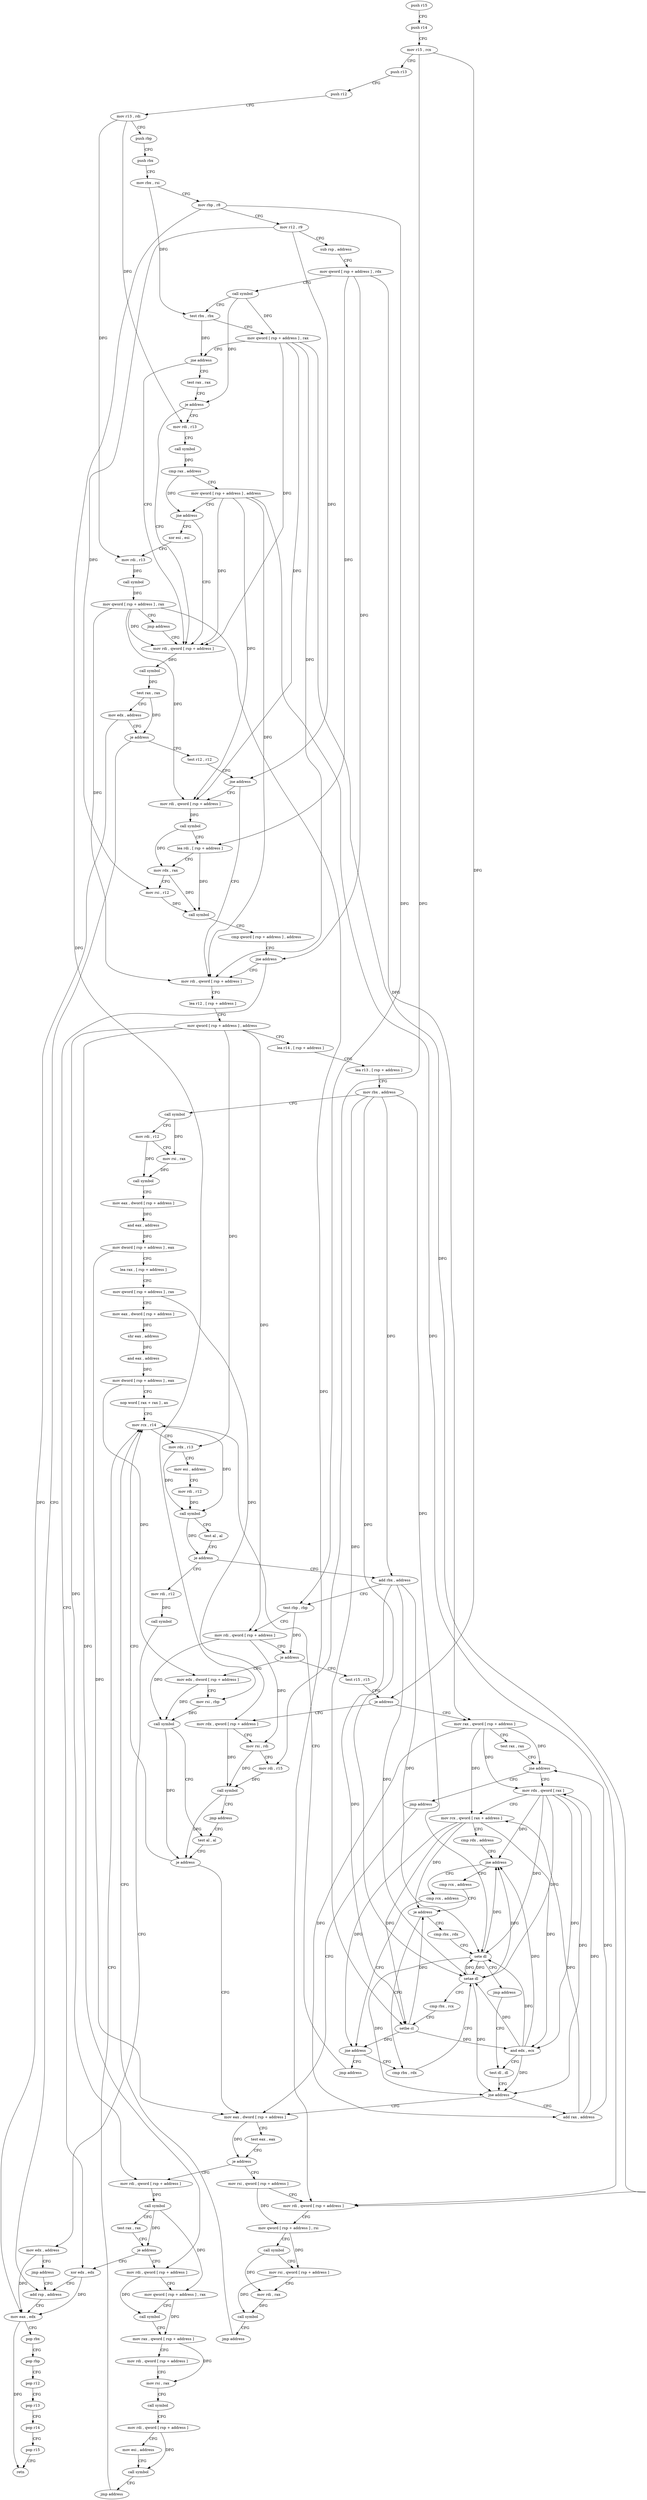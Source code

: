 digraph "func" {
"101216" [label = "push r15" ]
"101218" [label = "push r14" ]
"101220" [label = "mov r15 , rcx" ]
"101223" [label = "push r13" ]
"101225" [label = "push r12" ]
"101227" [label = "mov r13 , rdi" ]
"101230" [label = "push rbp" ]
"101231" [label = "push rbx" ]
"101232" [label = "mov rbx , rsi" ]
"101235" [label = "mov rbp , r8" ]
"101238" [label = "mov r12 , r9" ]
"101241" [label = "sub rsp , address" ]
"101248" [label = "mov qword [ rsp + address ] , rdx" ]
"101253" [label = "call symbol" ]
"101258" [label = "test rbx , rbx" ]
"101261" [label = "mov qword [ rsp + address ] , rax" ]
"101266" [label = "jne address" ]
"101277" [label = "mov rdi , qword [ rsp + address ]" ]
"101268" [label = "test rax , rax" ]
"101282" [label = "call symbol" ]
"101287" [label = "test rax , rax" ]
"101290" [label = "mov edx , address" ]
"101295" [label = "je address" ]
"101768" [label = "add rsp , address" ]
"101301" [label = "test r12 , r12" ]
"101271" [label = "je address" ]
"101792" [label = "mov rdi , r13" ]
"101775" [label = "mov eax , edx" ]
"101777" [label = "pop rbx" ]
"101778" [label = "pop rbp" ]
"101779" [label = "pop r12" ]
"101781" [label = "pop r13" ]
"101783" [label = "pop r14" ]
"101785" [label = "pop r15" ]
"101787" [label = "retn" ]
"101304" [label = "jne address" ]
"101728" [label = "mov rdi , qword [ rsp + address ]" ]
"101310" [label = "mov rdi , qword [ rsp + address ]" ]
"101795" [label = "call symbol" ]
"101800" [label = "cmp rax , address" ]
"101804" [label = "mov qword [ rsp + address ] , address" ]
"101813" [label = "jne address" ]
"101819" [label = "xor esi , esi" ]
"101733" [label = "call symbol" ]
"101738" [label = "lea rdi , [ rsp + address ]" ]
"101743" [label = "mov rdx , rax" ]
"101746" [label = "mov rsi , r12" ]
"101749" [label = "call symbol" ]
"101754" [label = "cmp qword [ rsp + address ] , address" ]
"101760" [label = "jne address" ]
"101766" [label = "xor edx , edx" ]
"101315" [label = "lea r12 , [ rsp + address ]" ]
"101320" [label = "mov qword [ rsp + address ] , address" ]
"101329" [label = "lea r14 , [ rsp + address ]" ]
"101334" [label = "lea r13 , [ rsp + address ]" ]
"101339" [label = "mov rbx , address" ]
"101346" [label = "call symbol" ]
"101351" [label = "mov rdi , r12" ]
"101354" [label = "mov rsi , rax" ]
"101357" [label = "call symbol" ]
"101362" [label = "mov eax , dword [ rsp + address ]" ]
"101369" [label = "and eax , address" ]
"101372" [label = "mov dword [ rsp + address ] , eax" ]
"101376" [label = "lea rax , [ rsp + address ]" ]
"101381" [label = "mov qword [ rsp + address ] , rax" ]
"101386" [label = "mov eax , dword [ rsp + address ]" ]
"101393" [label = "shr eax , address" ]
"101395" [label = "and eax , address" ]
"101398" [label = "mov dword [ rsp + address ] , eax" ]
"101402" [label = "nop word [ rax + rax ] , ax" ]
"101408" [label = "mov rcx , r14" ]
"101821" [label = "mov rdi , r13" ]
"101824" [label = "call symbol" ]
"101829" [label = "mov qword [ rsp + address ] , rax" ]
"101834" [label = "jmp address" ]
"101840" [label = "mov rdi , r12" ]
"101843" [label = "call symbol" ]
"101848" [label = "mov edx , address" ]
"101853" [label = "jmp address" ]
"101435" [label = "add rbx , address" ]
"101439" [label = "test rbp , rbp" ]
"101442" [label = "mov rdi , qword [ rsp + address ]" ]
"101447" [label = "je address" ]
"101552" [label = "test r15 , r15" ]
"101449" [label = "mov edx , dword [ rsp + address ]" ]
"101555" [label = "je address" ]
"101632" [label = "mov rax , qword [ rsp + address ]" ]
"101557" [label = "mov rdx , qword [ rsp + address ]" ]
"101453" [label = "mov rsi , rbp" ]
"101456" [label = "call symbol" ]
"101461" [label = "test al , al" ]
"101637" [label = "test rax , rax" ]
"101640" [label = "jne address" ]
"101680" [label = "mov rdx , qword [ rax ]" ]
"101642" [label = "jmp address" ]
"101562" [label = "mov rsi , rdi" ]
"101565" [label = "mov rdi , r15" ]
"101568" [label = "call symbol" ]
"101573" [label = "jmp address" ]
"101411" [label = "mov rdx , r13" ]
"101414" [label = "mov esi , address" ]
"101419" [label = "mov rdi , r12" ]
"101422" [label = "call symbol" ]
"101427" [label = "test al , al" ]
"101429" [label = "je address" ]
"101465" [label = "mov eax , dword [ rsp + address ]" ]
"101469" [label = "test eax , eax" ]
"101471" [label = "je address" ]
"101584" [label = "mov rsi , qword [ rsp + address ]" ]
"101473" [label = "mov rdi , qword [ rsp + address ]" ]
"101683" [label = "mov rcx , qword [ rax + address ]" ]
"101687" [label = "cmp rdx , address" ]
"101691" [label = "jne address" ]
"101648" [label = "cmp rcx , address" ]
"101693" [label = "cmp rcx , address" ]
"101463" [label = "je address" ]
"101589" [label = "mov rdi , qword [ rsp + address ]" ]
"101594" [label = "mov qword [ rsp + address ] , rsi" ]
"101599" [label = "call symbol" ]
"101604" [label = "mov rsi , qword [ rsp + address ]" ]
"101609" [label = "mov rdi , rax" ]
"101612" [label = "call symbol" ]
"101617" [label = "jmp address" ]
"101478" [label = "call symbol" ]
"101483" [label = "test rax , rax" ]
"101486" [label = "je address" ]
"101492" [label = "mov rdi , qword [ rsp + address ]" ]
"101652" [label = "je address" ]
"101712" [label = "cmp rbx , rdx" ]
"101654" [label = "cmp rbx , rdx" ]
"101697" [label = "jne address" ]
"101699" [label = "jmp address" ]
"101497" [label = "mov qword [ rsp + address ] , rax" ]
"101502" [label = "call symbol" ]
"101507" [label = "mov rax , qword [ rsp + address ]" ]
"101512" [label = "mov rdi , qword [ rsp + address ]" ]
"101517" [label = "mov rsi , rax" ]
"101520" [label = "call symbol" ]
"101525" [label = "mov rdi , qword [ rsp + address ]" ]
"101530" [label = "mov esi , address" ]
"101535" [label = "call symbol" ]
"101540" [label = "jmp address" ]
"101715" [label = "sete dl" ]
"101718" [label = "jmp address" ]
"101668" [label = "test dl , dl" ]
"101657" [label = "setae dl" ]
"101660" [label = "cmp rbx , rcx" ]
"101663" [label = "setbe cl" ]
"101666" [label = "and edx , ecx" ]
"101670" [label = "jne address" ]
"101676" [label = "add rax , address" ]
"101216" -> "101218" [ label = "CFG" ]
"101218" -> "101220" [ label = "CFG" ]
"101220" -> "101223" [ label = "CFG" ]
"101220" -> "101555" [ label = "DFG" ]
"101220" -> "101565" [ label = "DFG" ]
"101223" -> "101225" [ label = "CFG" ]
"101225" -> "101227" [ label = "CFG" ]
"101227" -> "101230" [ label = "CFG" ]
"101227" -> "101792" [ label = "DFG" ]
"101227" -> "101821" [ label = "DFG" ]
"101230" -> "101231" [ label = "CFG" ]
"101231" -> "101232" [ label = "CFG" ]
"101232" -> "101235" [ label = "CFG" ]
"101232" -> "101258" [ label = "DFG" ]
"101235" -> "101238" [ label = "CFG" ]
"101235" -> "101439" [ label = "DFG" ]
"101235" -> "101453" [ label = "DFG" ]
"101238" -> "101241" [ label = "CFG" ]
"101238" -> "101304" [ label = "DFG" ]
"101238" -> "101746" [ label = "DFG" ]
"101241" -> "101248" [ label = "CFG" ]
"101248" -> "101253" [ label = "CFG" ]
"101248" -> "101760" [ label = "DFG" ]
"101248" -> "101632" [ label = "DFG" ]
"101248" -> "101738" [ label = "DFG" ]
"101253" -> "101258" [ label = "CFG" ]
"101253" -> "101261" [ label = "DFG" ]
"101253" -> "101271" [ label = "DFG" ]
"101258" -> "101261" [ label = "CFG" ]
"101258" -> "101266" [ label = "DFG" ]
"101261" -> "101266" [ label = "CFG" ]
"101261" -> "101277" [ label = "DFG" ]
"101261" -> "101728" [ label = "DFG" ]
"101261" -> "101310" [ label = "DFG" ]
"101261" -> "101589" [ label = "DFG" ]
"101266" -> "101277" [ label = "CFG" ]
"101266" -> "101268" [ label = "CFG" ]
"101277" -> "101282" [ label = "DFG" ]
"101268" -> "101271" [ label = "CFG" ]
"101282" -> "101287" [ label = "DFG" ]
"101287" -> "101290" [ label = "CFG" ]
"101287" -> "101295" [ label = "DFG" ]
"101290" -> "101295" [ label = "CFG" ]
"101290" -> "101775" [ label = "DFG" ]
"101295" -> "101768" [ label = "CFG" ]
"101295" -> "101301" [ label = "CFG" ]
"101768" -> "101775" [ label = "CFG" ]
"101301" -> "101304" [ label = "CFG" ]
"101271" -> "101792" [ label = "CFG" ]
"101271" -> "101277" [ label = "CFG" ]
"101792" -> "101795" [ label = "CFG" ]
"101775" -> "101777" [ label = "CFG" ]
"101775" -> "101787" [ label = "DFG" ]
"101777" -> "101778" [ label = "CFG" ]
"101778" -> "101779" [ label = "CFG" ]
"101779" -> "101781" [ label = "CFG" ]
"101781" -> "101783" [ label = "CFG" ]
"101783" -> "101785" [ label = "CFG" ]
"101785" -> "101787" [ label = "CFG" ]
"101304" -> "101728" [ label = "CFG" ]
"101304" -> "101310" [ label = "CFG" ]
"101728" -> "101733" [ label = "DFG" ]
"101310" -> "101315" [ label = "CFG" ]
"101795" -> "101800" [ label = "DFG" ]
"101800" -> "101804" [ label = "CFG" ]
"101800" -> "101813" [ label = "DFG" ]
"101804" -> "101813" [ label = "CFG" ]
"101804" -> "101277" [ label = "DFG" ]
"101804" -> "101728" [ label = "DFG" ]
"101804" -> "101310" [ label = "DFG" ]
"101804" -> "101589" [ label = "DFG" ]
"101813" -> "101277" [ label = "CFG" ]
"101813" -> "101819" [ label = "CFG" ]
"101819" -> "101821" [ label = "CFG" ]
"101733" -> "101738" [ label = "CFG" ]
"101733" -> "101743" [ label = "DFG" ]
"101738" -> "101743" [ label = "CFG" ]
"101738" -> "101749" [ label = "DFG" ]
"101743" -> "101746" [ label = "CFG" ]
"101743" -> "101749" [ label = "DFG" ]
"101746" -> "101749" [ label = "DFG" ]
"101749" -> "101754" [ label = "CFG" ]
"101754" -> "101760" [ label = "CFG" ]
"101760" -> "101310" [ label = "CFG" ]
"101760" -> "101766" [ label = "CFG" ]
"101766" -> "101768" [ label = "CFG" ]
"101766" -> "101775" [ label = "DFG" ]
"101315" -> "101320" [ label = "CFG" ]
"101320" -> "101329" [ label = "CFG" ]
"101320" -> "101442" [ label = "DFG" ]
"101320" -> "101473" [ label = "DFG" ]
"101320" -> "101492" [ label = "DFG" ]
"101320" -> "101411" [ label = "DFG" ]
"101329" -> "101334" [ label = "CFG" ]
"101334" -> "101339" [ label = "CFG" ]
"101339" -> "101346" [ label = "CFG" ]
"101339" -> "101435" [ label = "DFG" ]
"101339" -> "101715" [ label = "DFG" ]
"101339" -> "101657" [ label = "DFG" ]
"101339" -> "101663" [ label = "DFG" ]
"101346" -> "101351" [ label = "CFG" ]
"101346" -> "101354" [ label = "DFG" ]
"101351" -> "101354" [ label = "CFG" ]
"101351" -> "101357" [ label = "DFG" ]
"101354" -> "101357" [ label = "DFG" ]
"101357" -> "101362" [ label = "CFG" ]
"101362" -> "101369" [ label = "DFG" ]
"101369" -> "101372" [ label = "DFG" ]
"101372" -> "101376" [ label = "CFG" ]
"101372" -> "101465" [ label = "DFG" ]
"101376" -> "101381" [ label = "CFG" ]
"101381" -> "101386" [ label = "CFG" ]
"101381" -> "101557" [ label = "DFG" ]
"101386" -> "101393" [ label = "DFG" ]
"101393" -> "101395" [ label = "DFG" ]
"101395" -> "101398" [ label = "DFG" ]
"101398" -> "101402" [ label = "CFG" ]
"101398" -> "101449" [ label = "DFG" ]
"101402" -> "101408" [ label = "CFG" ]
"101408" -> "101411" [ label = "CFG" ]
"101408" -> "101422" [ label = "DFG" ]
"101821" -> "101824" [ label = "DFG" ]
"101824" -> "101829" [ label = "DFG" ]
"101829" -> "101834" [ label = "CFG" ]
"101829" -> "101277" [ label = "DFG" ]
"101829" -> "101728" [ label = "DFG" ]
"101829" -> "101310" [ label = "DFG" ]
"101829" -> "101589" [ label = "DFG" ]
"101834" -> "101277" [ label = "CFG" ]
"101840" -> "101843" [ label = "DFG" ]
"101843" -> "101848" [ label = "CFG" ]
"101848" -> "101853" [ label = "CFG" ]
"101848" -> "101775" [ label = "DFG" ]
"101853" -> "101768" [ label = "CFG" ]
"101435" -> "101439" [ label = "CFG" ]
"101435" -> "101715" [ label = "DFG" ]
"101435" -> "101657" [ label = "DFG" ]
"101435" -> "101663" [ label = "DFG" ]
"101439" -> "101442" [ label = "CFG" ]
"101439" -> "101447" [ label = "DFG" ]
"101442" -> "101447" [ label = "CFG" ]
"101442" -> "101456" [ label = "DFG" ]
"101442" -> "101562" [ label = "DFG" ]
"101447" -> "101552" [ label = "CFG" ]
"101447" -> "101449" [ label = "CFG" ]
"101552" -> "101555" [ label = "CFG" ]
"101449" -> "101453" [ label = "CFG" ]
"101449" -> "101456" [ label = "DFG" ]
"101555" -> "101632" [ label = "CFG" ]
"101555" -> "101557" [ label = "CFG" ]
"101632" -> "101637" [ label = "CFG" ]
"101632" -> "101640" [ label = "DFG" ]
"101632" -> "101680" [ label = "DFG" ]
"101632" -> "101683" [ label = "DFG" ]
"101632" -> "101676" [ label = "DFG" ]
"101557" -> "101562" [ label = "CFG" ]
"101557" -> "101568" [ label = "DFG" ]
"101453" -> "101456" [ label = "DFG" ]
"101456" -> "101461" [ label = "CFG" ]
"101456" -> "101463" [ label = "DFG" ]
"101461" -> "101463" [ label = "CFG" ]
"101637" -> "101640" [ label = "CFG" ]
"101640" -> "101680" [ label = "CFG" ]
"101640" -> "101642" [ label = "CFG" ]
"101680" -> "101683" [ label = "CFG" ]
"101680" -> "101691" [ label = "DFG" ]
"101680" -> "101715" [ label = "DFG" ]
"101680" -> "101657" [ label = "DFG" ]
"101680" -> "101666" [ label = "DFG" ]
"101680" -> "101670" [ label = "DFG" ]
"101642" -> "101465" [ label = "CFG" ]
"101562" -> "101565" [ label = "CFG" ]
"101562" -> "101568" [ label = "DFG" ]
"101565" -> "101568" [ label = "DFG" ]
"101568" -> "101573" [ label = "CFG" ]
"101568" -> "101463" [ label = "DFG" ]
"101573" -> "101461" [ label = "CFG" ]
"101411" -> "101414" [ label = "CFG" ]
"101411" -> "101422" [ label = "DFG" ]
"101414" -> "101419" [ label = "CFG" ]
"101419" -> "101422" [ label = "DFG" ]
"101422" -> "101427" [ label = "CFG" ]
"101422" -> "101429" [ label = "DFG" ]
"101427" -> "101429" [ label = "CFG" ]
"101429" -> "101840" [ label = "CFG" ]
"101429" -> "101435" [ label = "CFG" ]
"101465" -> "101469" [ label = "CFG" ]
"101465" -> "101471" [ label = "DFG" ]
"101469" -> "101471" [ label = "CFG" ]
"101471" -> "101584" [ label = "CFG" ]
"101471" -> "101473" [ label = "CFG" ]
"101584" -> "101589" [ label = "CFG" ]
"101584" -> "101594" [ label = "DFG" ]
"101473" -> "101478" [ label = "DFG" ]
"101683" -> "101687" [ label = "CFG" ]
"101683" -> "101652" [ label = "DFG" ]
"101683" -> "101697" [ label = "DFG" ]
"101683" -> "101663" [ label = "DFG" ]
"101683" -> "101666" [ label = "DFG" ]
"101687" -> "101691" [ label = "CFG" ]
"101691" -> "101648" [ label = "CFG" ]
"101691" -> "101693" [ label = "CFG" ]
"101648" -> "101652" [ label = "CFG" ]
"101693" -> "101697" [ label = "CFG" ]
"101463" -> "101408" [ label = "CFG" ]
"101463" -> "101465" [ label = "CFG" ]
"101589" -> "101594" [ label = "CFG" ]
"101594" -> "101599" [ label = "CFG" ]
"101594" -> "101604" [ label = "DFG" ]
"101599" -> "101604" [ label = "CFG" ]
"101599" -> "101609" [ label = "DFG" ]
"101604" -> "101609" [ label = "CFG" ]
"101604" -> "101612" [ label = "DFG" ]
"101609" -> "101612" [ label = "DFG" ]
"101612" -> "101617" [ label = "CFG" ]
"101617" -> "101408" [ label = "CFG" ]
"101478" -> "101483" [ label = "CFG" ]
"101478" -> "101486" [ label = "DFG" ]
"101478" -> "101497" [ label = "DFG" ]
"101483" -> "101486" [ label = "CFG" ]
"101486" -> "101766" [ label = "CFG" ]
"101486" -> "101492" [ label = "CFG" ]
"101492" -> "101497" [ label = "CFG" ]
"101492" -> "101502" [ label = "DFG" ]
"101652" -> "101712" [ label = "CFG" ]
"101652" -> "101654" [ label = "CFG" ]
"101712" -> "101715" [ label = "CFG" ]
"101654" -> "101657" [ label = "CFG" ]
"101697" -> "101654" [ label = "CFG" ]
"101697" -> "101699" [ label = "CFG" ]
"101699" -> "101408" [ label = "CFG" ]
"101497" -> "101502" [ label = "CFG" ]
"101497" -> "101507" [ label = "DFG" ]
"101502" -> "101507" [ label = "CFG" ]
"101507" -> "101512" [ label = "CFG" ]
"101507" -> "101517" [ label = "DFG" ]
"101512" -> "101517" [ label = "CFG" ]
"101517" -> "101520" [ label = "CFG" ]
"101520" -> "101525" [ label = "CFG" ]
"101525" -> "101530" [ label = "CFG" ]
"101525" -> "101535" [ label = "DFG" ]
"101530" -> "101535" [ label = "CFG" ]
"101535" -> "101540" [ label = "CFG" ]
"101540" -> "101408" [ label = "CFG" ]
"101715" -> "101718" [ label = "CFG" ]
"101715" -> "101691" [ label = "DFG" ]
"101715" -> "101657" [ label = "DFG" ]
"101715" -> "101670" [ label = "DFG" ]
"101718" -> "101668" [ label = "CFG" ]
"101668" -> "101670" [ label = "CFG" ]
"101657" -> "101660" [ label = "CFG" ]
"101657" -> "101691" [ label = "DFG" ]
"101657" -> "101715" [ label = "DFG" ]
"101657" -> "101670" [ label = "DFG" ]
"101660" -> "101663" [ label = "CFG" ]
"101663" -> "101666" [ label = "DFG" ]
"101663" -> "101652" [ label = "DFG" ]
"101663" -> "101697" [ label = "DFG" ]
"101666" -> "101668" [ label = "CFG" ]
"101666" -> "101691" [ label = "DFG" ]
"101666" -> "101715" [ label = "DFG" ]
"101666" -> "101657" [ label = "DFG" ]
"101666" -> "101670" [ label = "DFG" ]
"101670" -> "101465" [ label = "CFG" ]
"101670" -> "101676" [ label = "CFG" ]
"101676" -> "101680" [ label = "DFG" ]
"101676" -> "101640" [ label = "DFG" ]
"101676" -> "101683" [ label = "DFG" ]
}
